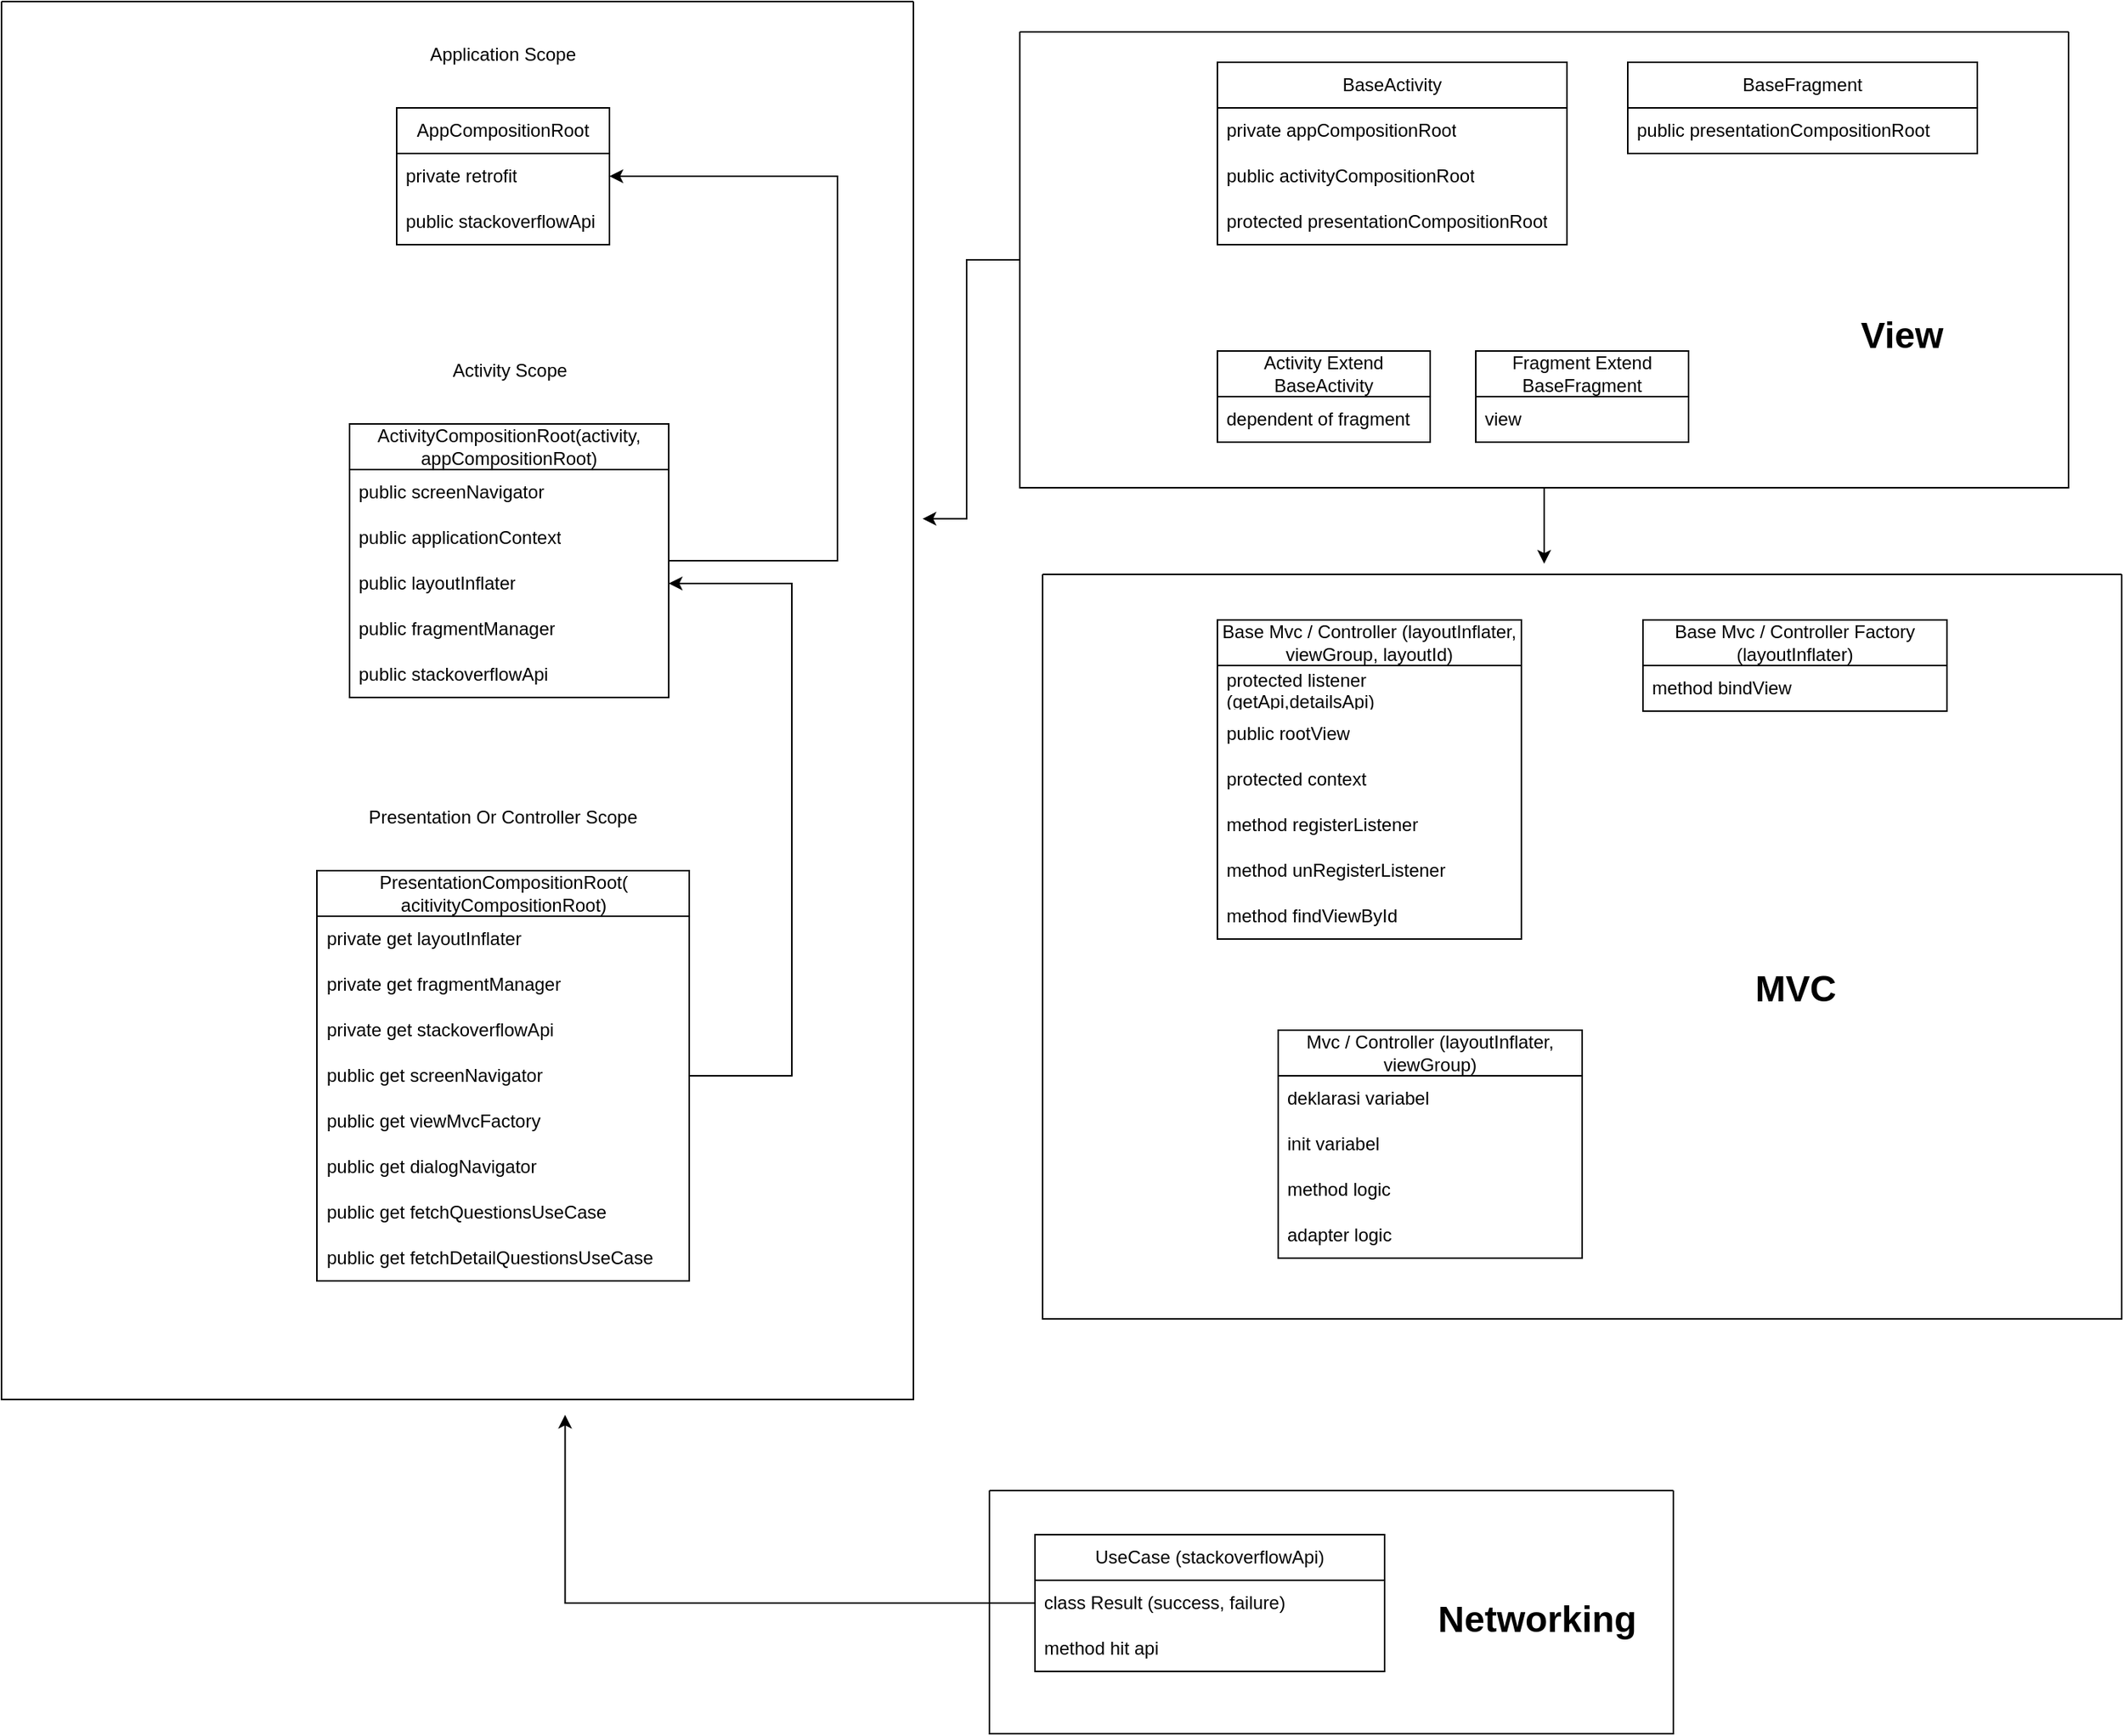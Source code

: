 <mxfile version="22.1.16" type="device">
  <diagram name="Page-1" id="pAZDST0T-63Cs1WTj0Se">
    <mxGraphModel dx="2647" dy="1497" grid="1" gridSize="10" guides="1" tooltips="1" connect="1" arrows="1" fold="1" page="1" pageScale="1" pageWidth="827" pageHeight="1169" math="0" shadow="0">
      <root>
        <mxCell id="0" />
        <mxCell id="1" parent="0" />
        <mxCell id="0RqcknA5fL_zgVf9mAp8-2" value="AppCompositionRoot" style="swimlane;fontStyle=0;childLayout=stackLayout;horizontal=1;startSize=30;horizontalStack=0;resizeParent=1;resizeParentMax=0;resizeLast=0;collapsible=1;marginBottom=0;whiteSpace=wrap;html=1;" vertex="1" parent="1">
          <mxGeometry x="340" y="140" width="140" height="90" as="geometry" />
        </mxCell>
        <mxCell id="0RqcknA5fL_zgVf9mAp8-3" value="private retrofit" style="text;strokeColor=none;fillColor=none;align=left;verticalAlign=middle;spacingLeft=4;spacingRight=4;overflow=hidden;points=[[0,0.5],[1,0.5]];portConstraint=eastwest;rotatable=0;whiteSpace=wrap;html=1;" vertex="1" parent="0RqcknA5fL_zgVf9mAp8-2">
          <mxGeometry y="30" width="140" height="30" as="geometry" />
        </mxCell>
        <mxCell id="0RqcknA5fL_zgVf9mAp8-4" value="public stackoverflowApi" style="text;strokeColor=none;fillColor=none;align=left;verticalAlign=middle;spacingLeft=4;spacingRight=4;overflow=hidden;points=[[0,0.5],[1,0.5]];portConstraint=eastwest;rotatable=0;whiteSpace=wrap;html=1;" vertex="1" parent="0RqcknA5fL_zgVf9mAp8-2">
          <mxGeometry y="60" width="140" height="30" as="geometry" />
        </mxCell>
        <mxCell id="0RqcknA5fL_zgVf9mAp8-70" style="edgeStyle=orthogonalEdgeStyle;rounded=0;orthogonalLoop=1;jettySize=auto;html=1;" edge="1" parent="1" source="0RqcknA5fL_zgVf9mAp8-6" target="0RqcknA5fL_zgVf9mAp8-3">
          <mxGeometry relative="1" as="geometry">
            <Array as="points">
              <mxPoint x="630" y="438" />
              <mxPoint x="630" y="185" />
            </Array>
          </mxGeometry>
        </mxCell>
        <mxCell id="0RqcknA5fL_zgVf9mAp8-6" value="ActivityCompositionRoot(activity, appCompositionRoot)" style="swimlane;fontStyle=0;childLayout=stackLayout;horizontal=1;startSize=30;horizontalStack=0;resizeParent=1;resizeParentMax=0;resizeLast=0;collapsible=1;marginBottom=0;whiteSpace=wrap;html=1;" vertex="1" parent="1">
          <mxGeometry x="309" y="348" width="210" height="180" as="geometry" />
        </mxCell>
        <mxCell id="0RqcknA5fL_zgVf9mAp8-7" value="public screenNavigator" style="text;strokeColor=none;fillColor=none;align=left;verticalAlign=middle;spacingLeft=4;spacingRight=4;overflow=hidden;points=[[0,0.5],[1,0.5]];portConstraint=eastwest;rotatable=0;whiteSpace=wrap;html=1;" vertex="1" parent="0RqcknA5fL_zgVf9mAp8-6">
          <mxGeometry y="30" width="210" height="30" as="geometry" />
        </mxCell>
        <mxCell id="0RqcknA5fL_zgVf9mAp8-8" value="public&amp;nbsp;applicationContext" style="text;strokeColor=none;fillColor=none;align=left;verticalAlign=middle;spacingLeft=4;spacingRight=4;overflow=hidden;points=[[0,0.5],[1,0.5]];portConstraint=eastwest;rotatable=0;whiteSpace=wrap;html=1;" vertex="1" parent="0RqcknA5fL_zgVf9mAp8-6">
          <mxGeometry y="60" width="210" height="30" as="geometry" />
        </mxCell>
        <mxCell id="0RqcknA5fL_zgVf9mAp8-9" value="public&amp;nbsp;layoutInflater" style="text;strokeColor=none;fillColor=none;align=left;verticalAlign=middle;spacingLeft=4;spacingRight=4;overflow=hidden;points=[[0,0.5],[1,0.5]];portConstraint=eastwest;rotatable=0;whiteSpace=wrap;html=1;" vertex="1" parent="0RqcknA5fL_zgVf9mAp8-6">
          <mxGeometry y="90" width="210" height="30" as="geometry" />
        </mxCell>
        <mxCell id="0RqcknA5fL_zgVf9mAp8-10" value="public&amp;nbsp;fragmentManager" style="text;strokeColor=none;fillColor=none;align=left;verticalAlign=middle;spacingLeft=4;spacingRight=4;overflow=hidden;points=[[0,0.5],[1,0.5]];portConstraint=eastwest;rotatable=0;whiteSpace=wrap;html=1;" vertex="1" parent="0RqcknA5fL_zgVf9mAp8-6">
          <mxGeometry y="120" width="210" height="30" as="geometry" />
        </mxCell>
        <mxCell id="0RqcknA5fL_zgVf9mAp8-11" value="public&amp;nbsp;stackoverflowApi" style="text;strokeColor=none;fillColor=none;align=left;verticalAlign=middle;spacingLeft=4;spacingRight=4;overflow=hidden;points=[[0,0.5],[1,0.5]];portConstraint=eastwest;rotatable=0;whiteSpace=wrap;html=1;" vertex="1" parent="0RqcknA5fL_zgVf9mAp8-6">
          <mxGeometry y="150" width="210" height="30" as="geometry" />
        </mxCell>
        <mxCell id="0RqcknA5fL_zgVf9mAp8-71" style="edgeStyle=orthogonalEdgeStyle;rounded=0;orthogonalLoop=1;jettySize=auto;html=1;entryX=1;entryY=0.5;entryDx=0;entryDy=0;" edge="1" parent="1" source="0RqcknA5fL_zgVf9mAp8-12" target="0RqcknA5fL_zgVf9mAp8-9">
          <mxGeometry relative="1" as="geometry">
            <Array as="points">
              <mxPoint x="600" y="777" />
              <mxPoint x="600" y="453" />
            </Array>
          </mxGeometry>
        </mxCell>
        <mxCell id="0RqcknA5fL_zgVf9mAp8-12" value="PresentationCompositionRoot( acitivityCompositionRoot)" style="swimlane;fontStyle=0;childLayout=stackLayout;horizontal=1;startSize=30;horizontalStack=0;resizeParent=1;resizeParentMax=0;resizeLast=0;collapsible=1;marginBottom=0;whiteSpace=wrap;html=1;" vertex="1" parent="1">
          <mxGeometry x="287.5" y="642" width="245" height="270" as="geometry" />
        </mxCell>
        <mxCell id="0RqcknA5fL_zgVf9mAp8-13" value="private get layoutInflater" style="text;strokeColor=none;fillColor=none;align=left;verticalAlign=middle;spacingLeft=4;spacingRight=4;overflow=hidden;points=[[0,0.5],[1,0.5]];portConstraint=eastwest;rotatable=0;whiteSpace=wrap;html=1;" vertex="1" parent="0RqcknA5fL_zgVf9mAp8-12">
          <mxGeometry y="30" width="245" height="30" as="geometry" />
        </mxCell>
        <mxCell id="0RqcknA5fL_zgVf9mAp8-14" value="private get fragmentManager" style="text;strokeColor=none;fillColor=none;align=left;verticalAlign=middle;spacingLeft=4;spacingRight=4;overflow=hidden;points=[[0,0.5],[1,0.5]];portConstraint=eastwest;rotatable=0;whiteSpace=wrap;html=1;" vertex="1" parent="0RqcknA5fL_zgVf9mAp8-12">
          <mxGeometry y="60" width="245" height="30" as="geometry" />
        </mxCell>
        <mxCell id="0RqcknA5fL_zgVf9mAp8-15" value="private get stackoverflowApi" style="text;strokeColor=none;fillColor=none;align=left;verticalAlign=middle;spacingLeft=4;spacingRight=4;overflow=hidden;points=[[0,0.5],[1,0.5]];portConstraint=eastwest;rotatable=0;whiteSpace=wrap;html=1;" vertex="1" parent="0RqcknA5fL_zgVf9mAp8-12">
          <mxGeometry y="90" width="245" height="30" as="geometry" />
        </mxCell>
        <mxCell id="0RqcknA5fL_zgVf9mAp8-16" value="public get screenNavigator" style="text;strokeColor=none;fillColor=none;align=left;verticalAlign=middle;spacingLeft=4;spacingRight=4;overflow=hidden;points=[[0,0.5],[1,0.5]];portConstraint=eastwest;rotatable=0;whiteSpace=wrap;html=1;" vertex="1" parent="0RqcknA5fL_zgVf9mAp8-12">
          <mxGeometry y="120" width="245" height="30" as="geometry" />
        </mxCell>
        <mxCell id="0RqcknA5fL_zgVf9mAp8-17" value="public get viewMvcFactory" style="text;strokeColor=none;fillColor=none;align=left;verticalAlign=middle;spacingLeft=4;spacingRight=4;overflow=hidden;points=[[0,0.5],[1,0.5]];portConstraint=eastwest;rotatable=0;whiteSpace=wrap;html=1;" vertex="1" parent="0RqcknA5fL_zgVf9mAp8-12">
          <mxGeometry y="150" width="245" height="30" as="geometry" />
        </mxCell>
        <mxCell id="0RqcknA5fL_zgVf9mAp8-18" value="public get dialogNavigator" style="text;strokeColor=none;fillColor=none;align=left;verticalAlign=middle;spacingLeft=4;spacingRight=4;overflow=hidden;points=[[0,0.5],[1,0.5]];portConstraint=eastwest;rotatable=0;whiteSpace=wrap;html=1;" vertex="1" parent="0RqcknA5fL_zgVf9mAp8-12">
          <mxGeometry y="180" width="245" height="30" as="geometry" />
        </mxCell>
        <mxCell id="0RqcknA5fL_zgVf9mAp8-19" value="public get fetchQuestionsUseCase" style="text;strokeColor=none;fillColor=none;align=left;verticalAlign=middle;spacingLeft=4;spacingRight=4;overflow=hidden;points=[[0,0.5],[1,0.5]];portConstraint=eastwest;rotatable=0;whiteSpace=wrap;html=1;" vertex="1" parent="0RqcknA5fL_zgVf9mAp8-12">
          <mxGeometry y="210" width="245" height="30" as="geometry" />
        </mxCell>
        <mxCell id="0RqcknA5fL_zgVf9mAp8-20" value="public get fetchDetailQuestionsUseCase" style="text;strokeColor=none;fillColor=none;align=left;verticalAlign=middle;spacingLeft=4;spacingRight=4;overflow=hidden;points=[[0,0.5],[1,0.5]];portConstraint=eastwest;rotatable=0;whiteSpace=wrap;html=1;" vertex="1" parent="0RqcknA5fL_zgVf9mAp8-12">
          <mxGeometry y="240" width="245" height="30" as="geometry" />
        </mxCell>
        <mxCell id="0RqcknA5fL_zgVf9mAp8-21" value="Application Scope" style="text;html=1;strokeColor=none;fillColor=none;align=center;verticalAlign=middle;whiteSpace=wrap;rounded=0;" vertex="1" parent="1">
          <mxGeometry x="340" y="90" width="140" height="30" as="geometry" />
        </mxCell>
        <mxCell id="0RqcknA5fL_zgVf9mAp8-22" value="Activity Scope" style="text;html=1;strokeColor=none;fillColor=none;align=center;verticalAlign=middle;whiteSpace=wrap;rounded=0;" vertex="1" parent="1">
          <mxGeometry x="309" y="298" width="211" height="30" as="geometry" />
        </mxCell>
        <mxCell id="0RqcknA5fL_zgVf9mAp8-23" value="Presentation Or Controller Scope" style="text;html=1;strokeColor=none;fillColor=none;align=center;verticalAlign=middle;whiteSpace=wrap;rounded=0;" vertex="1" parent="1">
          <mxGeometry x="300" y="592" width="220" height="30" as="geometry" />
        </mxCell>
        <mxCell id="0RqcknA5fL_zgVf9mAp8-24" value="Activity Extend BaseActivity" style="swimlane;fontStyle=0;childLayout=stackLayout;horizontal=1;startSize=30;horizontalStack=0;resizeParent=1;resizeParentMax=0;resizeLast=0;collapsible=1;marginBottom=0;whiteSpace=wrap;html=1;" vertex="1" parent="1">
          <mxGeometry x="880" y="300" width="140" height="60" as="geometry" />
        </mxCell>
        <mxCell id="0RqcknA5fL_zgVf9mAp8-25" value="dependent of fragment" style="text;strokeColor=none;fillColor=none;align=left;verticalAlign=middle;spacingLeft=4;spacingRight=4;overflow=hidden;points=[[0,0.5],[1,0.5]];portConstraint=eastwest;rotatable=0;whiteSpace=wrap;html=1;" vertex="1" parent="0RqcknA5fL_zgVf9mAp8-24">
          <mxGeometry y="30" width="140" height="30" as="geometry" />
        </mxCell>
        <mxCell id="0RqcknA5fL_zgVf9mAp8-27" value="BaseActivity" style="swimlane;fontStyle=0;childLayout=stackLayout;horizontal=1;startSize=30;horizontalStack=0;resizeParent=1;resizeParentMax=0;resizeLast=0;collapsible=1;marginBottom=0;whiteSpace=wrap;html=1;" vertex="1" parent="1">
          <mxGeometry x="880" y="110" width="230" height="120" as="geometry" />
        </mxCell>
        <mxCell id="0RqcknA5fL_zgVf9mAp8-28" value="private appCompositionRoot" style="text;strokeColor=none;fillColor=none;align=left;verticalAlign=middle;spacingLeft=4;spacingRight=4;overflow=hidden;points=[[0,0.5],[1,0.5]];portConstraint=eastwest;rotatable=0;whiteSpace=wrap;html=1;" vertex="1" parent="0RqcknA5fL_zgVf9mAp8-27">
          <mxGeometry y="30" width="230" height="30" as="geometry" />
        </mxCell>
        <mxCell id="0RqcknA5fL_zgVf9mAp8-29" value="public activityCompositionRoot" style="text;strokeColor=none;fillColor=none;align=left;verticalAlign=middle;spacingLeft=4;spacingRight=4;overflow=hidden;points=[[0,0.5],[1,0.5]];portConstraint=eastwest;rotatable=0;whiteSpace=wrap;html=1;" vertex="1" parent="0RqcknA5fL_zgVf9mAp8-27">
          <mxGeometry y="60" width="230" height="30" as="geometry" />
        </mxCell>
        <mxCell id="0RqcknA5fL_zgVf9mAp8-30" value="protected presentationCompositionRoot" style="text;strokeColor=none;fillColor=none;align=left;verticalAlign=middle;spacingLeft=4;spacingRight=4;overflow=hidden;points=[[0,0.5],[1,0.5]];portConstraint=eastwest;rotatable=0;whiteSpace=wrap;html=1;" vertex="1" parent="0RqcknA5fL_zgVf9mAp8-27">
          <mxGeometry y="90" width="230" height="30" as="geometry" />
        </mxCell>
        <mxCell id="0RqcknA5fL_zgVf9mAp8-31" value="Fragment Extend BaseFragment" style="swimlane;fontStyle=0;childLayout=stackLayout;horizontal=1;startSize=30;horizontalStack=0;resizeParent=1;resizeParentMax=0;resizeLast=0;collapsible=1;marginBottom=0;whiteSpace=wrap;html=1;" vertex="1" parent="1">
          <mxGeometry x="1050" y="300" width="140" height="60" as="geometry" />
        </mxCell>
        <mxCell id="0RqcknA5fL_zgVf9mAp8-32" value="view" style="text;strokeColor=none;fillColor=none;align=left;verticalAlign=middle;spacingLeft=4;spacingRight=4;overflow=hidden;points=[[0,0.5],[1,0.5]];portConstraint=eastwest;rotatable=0;whiteSpace=wrap;html=1;" vertex="1" parent="0RqcknA5fL_zgVf9mAp8-31">
          <mxGeometry y="30" width="140" height="30" as="geometry" />
        </mxCell>
        <mxCell id="0RqcknA5fL_zgVf9mAp8-33" value="BaseFragment" style="swimlane;fontStyle=0;childLayout=stackLayout;horizontal=1;startSize=30;horizontalStack=0;resizeParent=1;resizeParentMax=0;resizeLast=0;collapsible=1;marginBottom=0;whiteSpace=wrap;html=1;" vertex="1" parent="1">
          <mxGeometry x="1150" y="110" width="230" height="60" as="geometry" />
        </mxCell>
        <mxCell id="0RqcknA5fL_zgVf9mAp8-36" value="public presentationCompositionRoot" style="text;strokeColor=none;fillColor=none;align=left;verticalAlign=middle;spacingLeft=4;spacingRight=4;overflow=hidden;points=[[0,0.5],[1,0.5]];portConstraint=eastwest;rotatable=0;whiteSpace=wrap;html=1;" vertex="1" parent="0RqcknA5fL_zgVf9mAp8-33">
          <mxGeometry y="30" width="230" height="30" as="geometry" />
        </mxCell>
        <mxCell id="0RqcknA5fL_zgVf9mAp8-37" value="Mvc / Controller (layoutInflater, viewGroup)" style="swimlane;fontStyle=0;childLayout=stackLayout;horizontal=1;startSize=30;horizontalStack=0;resizeParent=1;resizeParentMax=0;resizeLast=0;collapsible=1;marginBottom=0;whiteSpace=wrap;html=1;" vertex="1" parent="1">
          <mxGeometry x="920" y="747" width="200" height="150" as="geometry" />
        </mxCell>
        <mxCell id="0RqcknA5fL_zgVf9mAp8-38" value="deklarasi variabel" style="text;strokeColor=none;fillColor=none;align=left;verticalAlign=middle;spacingLeft=4;spacingRight=4;overflow=hidden;points=[[0,0.5],[1,0.5]];portConstraint=eastwest;rotatable=0;whiteSpace=wrap;html=1;" vertex="1" parent="0RqcknA5fL_zgVf9mAp8-37">
          <mxGeometry y="30" width="200" height="30" as="geometry" />
        </mxCell>
        <mxCell id="0RqcknA5fL_zgVf9mAp8-39" value="init variabel" style="text;strokeColor=none;fillColor=none;align=left;verticalAlign=middle;spacingLeft=4;spacingRight=4;overflow=hidden;points=[[0,0.5],[1,0.5]];portConstraint=eastwest;rotatable=0;whiteSpace=wrap;html=1;" vertex="1" parent="0RqcknA5fL_zgVf9mAp8-37">
          <mxGeometry y="60" width="200" height="30" as="geometry" />
        </mxCell>
        <mxCell id="0RqcknA5fL_zgVf9mAp8-40" value="method logic" style="text;strokeColor=none;fillColor=none;align=left;verticalAlign=middle;spacingLeft=4;spacingRight=4;overflow=hidden;points=[[0,0.5],[1,0.5]];portConstraint=eastwest;rotatable=0;whiteSpace=wrap;html=1;" vertex="1" parent="0RqcknA5fL_zgVf9mAp8-37">
          <mxGeometry y="90" width="200" height="30" as="geometry" />
        </mxCell>
        <mxCell id="0RqcknA5fL_zgVf9mAp8-41" value="adapter logic" style="text;strokeColor=none;fillColor=none;align=left;verticalAlign=middle;spacingLeft=4;spacingRight=4;overflow=hidden;points=[[0,0.5],[1,0.5]];portConstraint=eastwest;rotatable=0;whiteSpace=wrap;html=1;" vertex="1" parent="0RqcknA5fL_zgVf9mAp8-37">
          <mxGeometry y="120" width="200" height="30" as="geometry" />
        </mxCell>
        <mxCell id="0RqcknA5fL_zgVf9mAp8-42" value="Base Mvc / Controller (layoutInflater, viewGroup, layoutId)" style="swimlane;fontStyle=0;childLayout=stackLayout;horizontal=1;startSize=30;horizontalStack=0;resizeParent=1;resizeParentMax=0;resizeLast=0;collapsible=1;marginBottom=0;whiteSpace=wrap;html=1;" vertex="1" parent="1">
          <mxGeometry x="880" y="477" width="200" height="210" as="geometry" />
        </mxCell>
        <mxCell id="0RqcknA5fL_zgVf9mAp8-43" value="protected listener (getApi,detailsApi)" style="text;strokeColor=none;fillColor=none;align=left;verticalAlign=middle;spacingLeft=4;spacingRight=4;overflow=hidden;points=[[0,0.5],[1,0.5]];portConstraint=eastwest;rotatable=0;whiteSpace=wrap;html=1;" vertex="1" parent="0RqcknA5fL_zgVf9mAp8-42">
          <mxGeometry y="30" width="200" height="30" as="geometry" />
        </mxCell>
        <mxCell id="0RqcknA5fL_zgVf9mAp8-44" value="public rootView" style="text;strokeColor=none;fillColor=none;align=left;verticalAlign=middle;spacingLeft=4;spacingRight=4;overflow=hidden;points=[[0,0.5],[1,0.5]];portConstraint=eastwest;rotatable=0;whiteSpace=wrap;html=1;" vertex="1" parent="0RqcknA5fL_zgVf9mAp8-42">
          <mxGeometry y="60" width="200" height="30" as="geometry" />
        </mxCell>
        <mxCell id="0RqcknA5fL_zgVf9mAp8-45" value="protected context" style="text;strokeColor=none;fillColor=none;align=left;verticalAlign=middle;spacingLeft=4;spacingRight=4;overflow=hidden;points=[[0,0.5],[1,0.5]];portConstraint=eastwest;rotatable=0;whiteSpace=wrap;html=1;" vertex="1" parent="0RqcknA5fL_zgVf9mAp8-42">
          <mxGeometry y="90" width="200" height="30" as="geometry" />
        </mxCell>
        <mxCell id="0RqcknA5fL_zgVf9mAp8-46" value="method registerListener" style="text;strokeColor=none;fillColor=none;align=left;verticalAlign=middle;spacingLeft=4;spacingRight=4;overflow=hidden;points=[[0,0.5],[1,0.5]];portConstraint=eastwest;rotatable=0;whiteSpace=wrap;html=1;" vertex="1" parent="0RqcknA5fL_zgVf9mAp8-42">
          <mxGeometry y="120" width="200" height="30" as="geometry" />
        </mxCell>
        <mxCell id="0RqcknA5fL_zgVf9mAp8-47" value="method unRegisterListener" style="text;strokeColor=none;fillColor=none;align=left;verticalAlign=middle;spacingLeft=4;spacingRight=4;overflow=hidden;points=[[0,0.5],[1,0.5]];portConstraint=eastwest;rotatable=0;whiteSpace=wrap;html=1;" vertex="1" parent="0RqcknA5fL_zgVf9mAp8-42">
          <mxGeometry y="150" width="200" height="30" as="geometry" />
        </mxCell>
        <mxCell id="0RqcknA5fL_zgVf9mAp8-48" value="method findViewById" style="text;strokeColor=none;fillColor=none;align=left;verticalAlign=middle;spacingLeft=4;spacingRight=4;overflow=hidden;points=[[0,0.5],[1,0.5]];portConstraint=eastwest;rotatable=0;whiteSpace=wrap;html=1;" vertex="1" parent="0RqcknA5fL_zgVf9mAp8-42">
          <mxGeometry y="180" width="200" height="30" as="geometry" />
        </mxCell>
        <mxCell id="0RqcknA5fL_zgVf9mAp8-49" value="Base Mvc / Controller Factory (layoutInflater)" style="swimlane;fontStyle=0;childLayout=stackLayout;horizontal=1;startSize=30;horizontalStack=0;resizeParent=1;resizeParentMax=0;resizeLast=0;collapsible=1;marginBottom=0;whiteSpace=wrap;html=1;" vertex="1" parent="1">
          <mxGeometry x="1160" y="477" width="200" height="60" as="geometry" />
        </mxCell>
        <mxCell id="0RqcknA5fL_zgVf9mAp8-50" value="method bindView" style="text;strokeColor=none;fillColor=none;align=left;verticalAlign=middle;spacingLeft=4;spacingRight=4;overflow=hidden;points=[[0,0.5],[1,0.5]];portConstraint=eastwest;rotatable=0;whiteSpace=wrap;html=1;" vertex="1" parent="0RqcknA5fL_zgVf9mAp8-49">
          <mxGeometry y="30" width="200" height="30" as="geometry" />
        </mxCell>
        <mxCell id="0RqcknA5fL_zgVf9mAp8-56" value="" style="swimlane;startSize=0;" vertex="1" parent="1">
          <mxGeometry x="765" y="447" width="710" height="490" as="geometry" />
        </mxCell>
        <mxCell id="0RqcknA5fL_zgVf9mAp8-57" value="MVC" style="text;html=1;align=center;verticalAlign=middle;resizable=0;points=[];autosize=1;strokeColor=none;fillColor=none;fontSize=24;fontStyle=1" vertex="1" parent="1">
          <mxGeometry x="1220" y="700" width="80" height="40" as="geometry" />
        </mxCell>
        <mxCell id="0RqcknA5fL_zgVf9mAp8-73" style="edgeStyle=orthogonalEdgeStyle;rounded=0;orthogonalLoop=1;jettySize=auto;html=1;" edge="1" parent="1" source="0RqcknA5fL_zgVf9mAp8-59">
          <mxGeometry relative="1" as="geometry">
            <mxPoint x="1095" y="440" as="targetPoint" />
          </mxGeometry>
        </mxCell>
        <mxCell id="0RqcknA5fL_zgVf9mAp8-59" value="" style="swimlane;startSize=0;" vertex="1" parent="1">
          <mxGeometry x="750" y="90" width="690" height="300" as="geometry" />
        </mxCell>
        <mxCell id="0RqcknA5fL_zgVf9mAp8-60" value="View" style="text;html=1;align=center;verticalAlign=middle;resizable=0;points=[];autosize=1;strokeColor=none;fillColor=none;fontSize=24;fontStyle=1" vertex="1" parent="0RqcknA5fL_zgVf9mAp8-59">
          <mxGeometry x="540" y="180" width="80" height="40" as="geometry" />
        </mxCell>
        <mxCell id="0RqcknA5fL_zgVf9mAp8-61" value="" style="swimlane;startSize=0;" vertex="1" parent="1">
          <mxGeometry x="80" y="70" width="600" height="920" as="geometry" />
        </mxCell>
        <mxCell id="0RqcknA5fL_zgVf9mAp8-63" value="UseCase (stackoverflowApi)" style="swimlane;fontStyle=0;childLayout=stackLayout;horizontal=1;startSize=30;horizontalStack=0;resizeParent=1;resizeParentMax=0;resizeLast=0;collapsible=1;marginBottom=0;whiteSpace=wrap;html=1;" vertex="1" parent="1">
          <mxGeometry x="760" y="1079" width="230" height="90" as="geometry" />
        </mxCell>
        <mxCell id="0RqcknA5fL_zgVf9mAp8-64" value="class Result (success, failure)" style="text;strokeColor=none;fillColor=none;align=left;verticalAlign=middle;spacingLeft=4;spacingRight=4;overflow=hidden;points=[[0,0.5],[1,0.5]];portConstraint=eastwest;rotatable=0;whiteSpace=wrap;html=1;" vertex="1" parent="0RqcknA5fL_zgVf9mAp8-63">
          <mxGeometry y="30" width="230" height="30" as="geometry" />
        </mxCell>
        <mxCell id="0RqcknA5fL_zgVf9mAp8-65" value="method hit api" style="text;strokeColor=none;fillColor=none;align=left;verticalAlign=middle;spacingLeft=4;spacingRight=4;overflow=hidden;points=[[0,0.5],[1,0.5]];portConstraint=eastwest;rotatable=0;whiteSpace=wrap;html=1;" vertex="1" parent="0RqcknA5fL_zgVf9mAp8-63">
          <mxGeometry y="60" width="230" height="30" as="geometry" />
        </mxCell>
        <mxCell id="0RqcknA5fL_zgVf9mAp8-67" value="" style="swimlane;startSize=0;" vertex="1" parent="1">
          <mxGeometry x="730" y="1050" width="450" height="160" as="geometry" />
        </mxCell>
        <mxCell id="0RqcknA5fL_zgVf9mAp8-68" value="Networking" style="text;html=1;align=center;verticalAlign=middle;resizable=0;points=[];autosize=1;strokeColor=none;fillColor=none;fontSize=24;fontStyle=1" vertex="1" parent="0RqcknA5fL_zgVf9mAp8-67">
          <mxGeometry x="285" y="65" width="150" height="40" as="geometry" />
        </mxCell>
        <mxCell id="0RqcknA5fL_zgVf9mAp8-72" style="edgeStyle=orthogonalEdgeStyle;rounded=0;orthogonalLoop=1;jettySize=auto;html=1;entryX=1.01;entryY=0.37;entryDx=0;entryDy=0;entryPerimeter=0;" edge="1" parent="1" source="0RqcknA5fL_zgVf9mAp8-59" target="0RqcknA5fL_zgVf9mAp8-61">
          <mxGeometry relative="1" as="geometry" />
        </mxCell>
        <mxCell id="0RqcknA5fL_zgVf9mAp8-74" style="edgeStyle=orthogonalEdgeStyle;rounded=0;orthogonalLoop=1;jettySize=auto;html=1;entryX=0.618;entryY=1.011;entryDx=0;entryDy=0;entryPerimeter=0;" edge="1" parent="1" source="0RqcknA5fL_zgVf9mAp8-64" target="0RqcknA5fL_zgVf9mAp8-61">
          <mxGeometry relative="1" as="geometry" />
        </mxCell>
      </root>
    </mxGraphModel>
  </diagram>
</mxfile>
